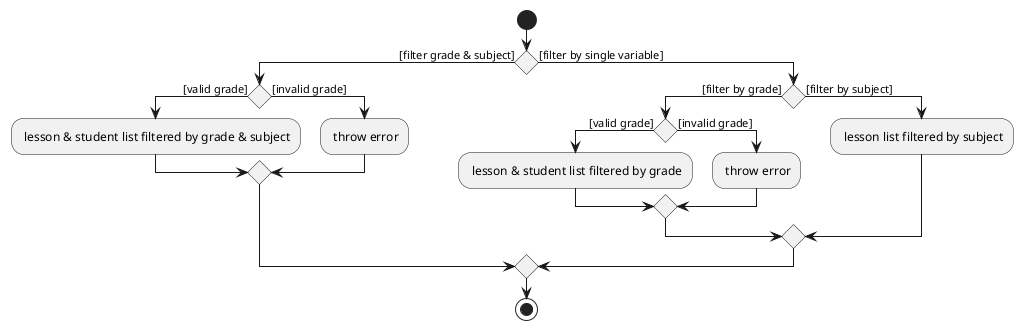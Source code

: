 @startuml
'https://plantuml.com/activity-diagram-beta

start
if () then ([filter grade & subject])
    if () then ([valid grade])
        : lesson & student list filtered by grade & subject;
    else ([invalid grade])
        : throw error;
    endif
else ([filter by single variable])
    if () then ([filter by grade])
        if () then ([valid grade])
            : lesson & student list filtered by grade;
        else ([invalid grade])
            : throw error;
        endif
    else ([filter by subject])
        : lesson list filtered by subject;

    endif
endif
stop

@enduml
